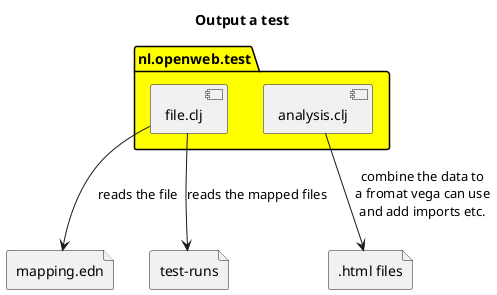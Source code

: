 @startuml

title Output a test

package nl.openweb.test #Yellow {
    component file.clj as fi
    component analysis.clj as an
}
file mapping.edn as map
file "test-runs" as tr
file ".html files" as ht

fi --> map :reads the file
fi --> tr: reads the mapped files
an --> ht: combine the data to\na fromat vega can use\nand add imports etc.

@enduml